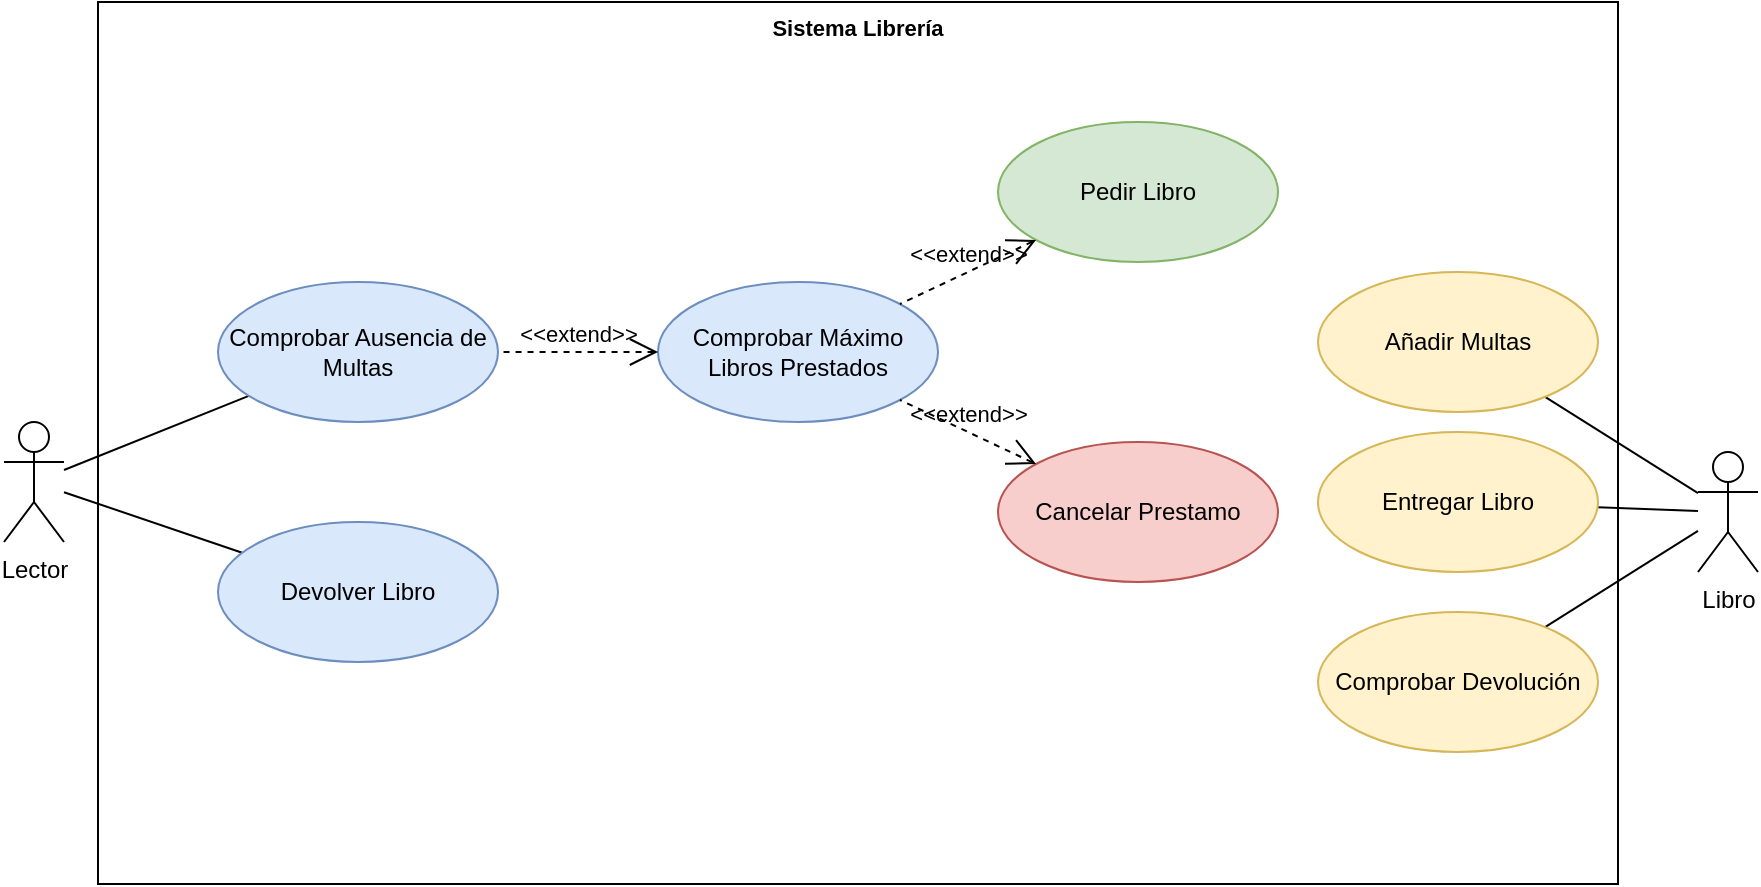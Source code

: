 <mxfile version="22.1.5" type="github">
  <diagram name="Página-1" id="XoftDs3j9hNS_kDx4S1m">
    <mxGraphModel dx="2049" dy="1031" grid="1" gridSize="10" guides="1" tooltips="1" connect="1" arrows="1" fold="1" page="1" pageScale="1" pageWidth="827" pageHeight="1169" math="0" shadow="0">
      <root>
        <mxCell id="0" />
        <mxCell id="1" parent="0" />
        <mxCell id="c3HBFg0HI2Npq5dBwJYc-27" value="Sistema Librería" style="shape=rect;html=1;verticalAlign=top;fontStyle=1;whiteSpace=wrap;align=center;fontFamily=Helvetica;fontSize=11;fontColor=default;" vertex="1" parent="1">
          <mxGeometry x="170" y="40" width="760" height="441" as="geometry" />
        </mxCell>
        <mxCell id="c3HBFg0HI2Npq5dBwJYc-14" style="edgeStyle=none;shape=connector;rounded=0;orthogonalLoop=1;jettySize=auto;html=1;labelBackgroundColor=default;strokeColor=default;align=center;verticalAlign=middle;fontFamily=Helvetica;fontSize=11;fontColor=default;endArrow=none;endFill=0;" edge="1" parent="1" source="c3HBFg0HI2Npq5dBwJYc-1" target="c3HBFg0HI2Npq5dBwJYc-7">
          <mxGeometry relative="1" as="geometry" />
        </mxCell>
        <mxCell id="c3HBFg0HI2Npq5dBwJYc-18" style="edgeStyle=none;shape=connector;rounded=0;orthogonalLoop=1;jettySize=auto;html=1;labelBackgroundColor=default;strokeColor=default;align=center;verticalAlign=middle;fontFamily=Helvetica;fontSize=11;fontColor=default;endArrow=none;endFill=0;" edge="1" parent="1" source="c3HBFg0HI2Npq5dBwJYc-1" target="c3HBFg0HI2Npq5dBwJYc-5">
          <mxGeometry relative="1" as="geometry" />
        </mxCell>
        <mxCell id="c3HBFg0HI2Npq5dBwJYc-1" value="Lector" style="shape=umlActor;html=1;verticalLabelPosition=bottom;verticalAlign=top;align=center;" vertex="1" parent="1">
          <mxGeometry x="123" y="250" width="30" height="60" as="geometry" />
        </mxCell>
        <mxCell id="c3HBFg0HI2Npq5dBwJYc-2" value="Pedir Libro" style="ellipse;whiteSpace=wrap;html=1;fillColor=#d5e8d4;strokeColor=#82b366;" vertex="1" parent="1">
          <mxGeometry x="620" y="100" width="140" height="70" as="geometry" />
        </mxCell>
        <mxCell id="c3HBFg0HI2Npq5dBwJYc-5" value="Devolver Libro" style="ellipse;whiteSpace=wrap;html=1;fillColor=#dae8fc;strokeColor=#6c8ebf;" vertex="1" parent="1">
          <mxGeometry x="230" y="300" width="140" height="70" as="geometry" />
        </mxCell>
        <mxCell id="c3HBFg0HI2Npq5dBwJYc-6" value="Comprobar Máximo Libros Prestados" style="ellipse;whiteSpace=wrap;html=1;fillColor=#dae8fc;strokeColor=#6c8ebf;" vertex="1" parent="1">
          <mxGeometry x="450" y="180" width="140" height="70" as="geometry" />
        </mxCell>
        <mxCell id="c3HBFg0HI2Npq5dBwJYc-7" value="Comprobar Ausencia de Multas" style="ellipse;whiteSpace=wrap;html=1;fillColor=#dae8fc;strokeColor=#6c8ebf;" vertex="1" parent="1">
          <mxGeometry x="230" y="180" width="140" height="70" as="geometry" />
        </mxCell>
        <mxCell id="c3HBFg0HI2Npq5dBwJYc-8" value="Cancelar Prestamo" style="ellipse;whiteSpace=wrap;html=1;fillColor=#f8cecc;strokeColor=#b85450;" vertex="1" parent="1">
          <mxGeometry x="620" y="260" width="140" height="70" as="geometry" />
        </mxCell>
        <mxCell id="c3HBFg0HI2Npq5dBwJYc-15" value="&amp;lt;&amp;lt;extend&amp;gt;&amp;gt;" style="edgeStyle=none;html=1;startArrow=open;endArrow=none;startSize=12;verticalAlign=bottom;dashed=1;labelBackgroundColor=none;rounded=0;strokeColor=default;align=center;fontFamily=Helvetica;fontSize=11;fontColor=default;shape=connector;" edge="1" parent="1" source="c3HBFg0HI2Npq5dBwJYc-8" target="c3HBFg0HI2Npq5dBwJYc-6">
          <mxGeometry width="160" relative="1" as="geometry">
            <mxPoint x="370" y="335" as="sourcePoint" />
            <mxPoint x="530" y="335" as="targetPoint" />
          </mxGeometry>
        </mxCell>
        <mxCell id="c3HBFg0HI2Npq5dBwJYc-16" value="&amp;lt;&amp;lt;extend&amp;gt;&amp;gt;" style="edgeStyle=none;html=1;startArrow=open;endArrow=none;startSize=12;verticalAlign=bottom;dashed=1;labelBackgroundColor=none;rounded=0;strokeColor=default;align=center;fontFamily=Helvetica;fontSize=11;fontColor=default;shape=connector;" edge="1" parent="1" source="c3HBFg0HI2Npq5dBwJYc-2" target="c3HBFg0HI2Npq5dBwJYc-6">
          <mxGeometry width="160" relative="1" as="geometry">
            <mxPoint x="649" y="281" as="sourcePoint" />
            <mxPoint x="581" y="249" as="targetPoint" />
          </mxGeometry>
        </mxCell>
        <mxCell id="c3HBFg0HI2Npq5dBwJYc-17" value="&amp;lt;&amp;lt;extend&amp;gt;&amp;gt;" style="edgeStyle=none;html=1;startArrow=open;endArrow=none;startSize=12;verticalAlign=bottom;dashed=1;labelBackgroundColor=none;rounded=0;align=center;fontFamily=Helvetica;fontSize=11;fontColor=default;shape=connector;" edge="1" parent="1" source="c3HBFg0HI2Npq5dBwJYc-6" target="c3HBFg0HI2Npq5dBwJYc-7">
          <mxGeometry width="160" relative="1" as="geometry">
            <mxPoint x="649" y="169" as="sourcePoint" />
            <mxPoint x="581" y="201" as="targetPoint" />
          </mxGeometry>
        </mxCell>
        <mxCell id="c3HBFg0HI2Npq5dBwJYc-24" style="edgeStyle=none;shape=connector;rounded=0;orthogonalLoop=1;jettySize=auto;html=1;labelBackgroundColor=default;strokeColor=default;align=center;verticalAlign=middle;fontFamily=Helvetica;fontSize=11;fontColor=default;endArrow=none;endFill=0;" edge="1" parent="1" source="c3HBFg0HI2Npq5dBwJYc-19" target="c3HBFg0HI2Npq5dBwJYc-23">
          <mxGeometry relative="1" as="geometry" />
        </mxCell>
        <mxCell id="c3HBFg0HI2Npq5dBwJYc-25" style="edgeStyle=none;shape=connector;rounded=0;orthogonalLoop=1;jettySize=auto;html=1;labelBackgroundColor=default;strokeColor=default;align=center;verticalAlign=middle;fontFamily=Helvetica;fontSize=11;fontColor=default;endArrow=none;endFill=0;" edge="1" parent="1" source="c3HBFg0HI2Npq5dBwJYc-19" target="c3HBFg0HI2Npq5dBwJYc-22">
          <mxGeometry relative="1" as="geometry" />
        </mxCell>
        <mxCell id="c3HBFg0HI2Npq5dBwJYc-26" style="edgeStyle=none;shape=connector;rounded=0;orthogonalLoop=1;jettySize=auto;html=1;labelBackgroundColor=default;strokeColor=default;align=center;verticalAlign=middle;fontFamily=Helvetica;fontSize=11;fontColor=default;endArrow=none;endFill=0;" edge="1" parent="1" source="c3HBFg0HI2Npq5dBwJYc-19" target="c3HBFg0HI2Npq5dBwJYc-21">
          <mxGeometry relative="1" as="geometry" />
        </mxCell>
        <mxCell id="c3HBFg0HI2Npq5dBwJYc-19" value="Libro" style="shape=umlActor;html=1;verticalLabelPosition=bottom;verticalAlign=top;align=center;" vertex="1" parent="1">
          <mxGeometry x="970" y="265" width="30" height="60" as="geometry" />
        </mxCell>
        <mxCell id="c3HBFg0HI2Npq5dBwJYc-21" value="Comprobar Devolución" style="ellipse;whiteSpace=wrap;html=1;fillColor=#fff2cc;strokeColor=#d6b656;" vertex="1" parent="1">
          <mxGeometry x="780" y="345" width="140" height="70" as="geometry" />
        </mxCell>
        <mxCell id="c3HBFg0HI2Npq5dBwJYc-22" value="Entregar Libro" style="ellipse;whiteSpace=wrap;html=1;fillColor=#fff2cc;strokeColor=#d6b656;" vertex="1" parent="1">
          <mxGeometry x="780" y="255" width="140" height="70" as="geometry" />
        </mxCell>
        <mxCell id="c3HBFg0HI2Npq5dBwJYc-23" value="Añadir Multas" style="ellipse;whiteSpace=wrap;html=1;fillColor=#fff2cc;strokeColor=#d6b656;" vertex="1" parent="1">
          <mxGeometry x="780" y="175" width="140" height="70" as="geometry" />
        </mxCell>
      </root>
    </mxGraphModel>
  </diagram>
</mxfile>
